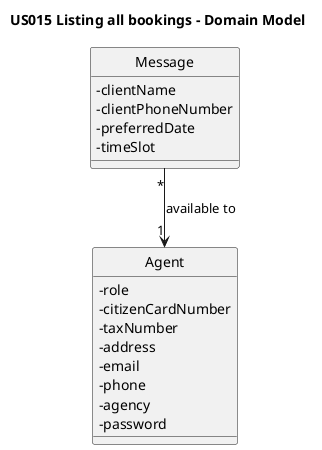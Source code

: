 @startuml
skinparam monochrome true
skinparam packageStyle rectangle
skinparam shadowing false
skinparam classAttributeIconSize 0
hide circle
title US015 Listing all bookings - Domain Model

class Agent {
-role
-citizenCardNumber
-taxNumber
-address
-email
-phone
-agency
-password
}

class Message {
-clientName
-clientPhoneNumber
-preferredDate
-timeSlot
}

Message "*" --> "1" Agent : available to

@enduml
